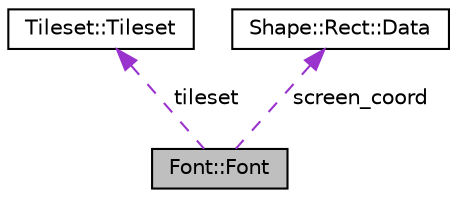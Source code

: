 digraph "Font::Font"
{
  edge [fontname="Helvetica",fontsize="10",labelfontname="Helvetica",labelfontsize="10"];
  node [fontname="Helvetica",fontsize="10",shape=record];
  Node1 [label="Font::Font",height=0.2,width=0.4,color="black", fillcolor="grey75", style="filled", fontcolor="black"];
  Node2 -> Node1 [dir="back",color="darkorchid3",fontsize="10",style="dashed",label=" tileset" ,fontname="Helvetica"];
  Node2 [label="Tileset::Tileset",height=0.2,width=0.4,color="black", fillcolor="white", style="filled",URL="$struct_tileset_1_1_tileset.html"];
  Node3 -> Node1 [dir="back",color="darkorchid3",fontsize="10",style="dashed",label=" screen_coord" ,fontname="Helvetica"];
  Node3 [label="Shape::Rect::Data",height=0.2,width=0.4,color="black", fillcolor="white", style="filled",URL="$struct_shape_1_1_rect_1_1_data.html"];
}
